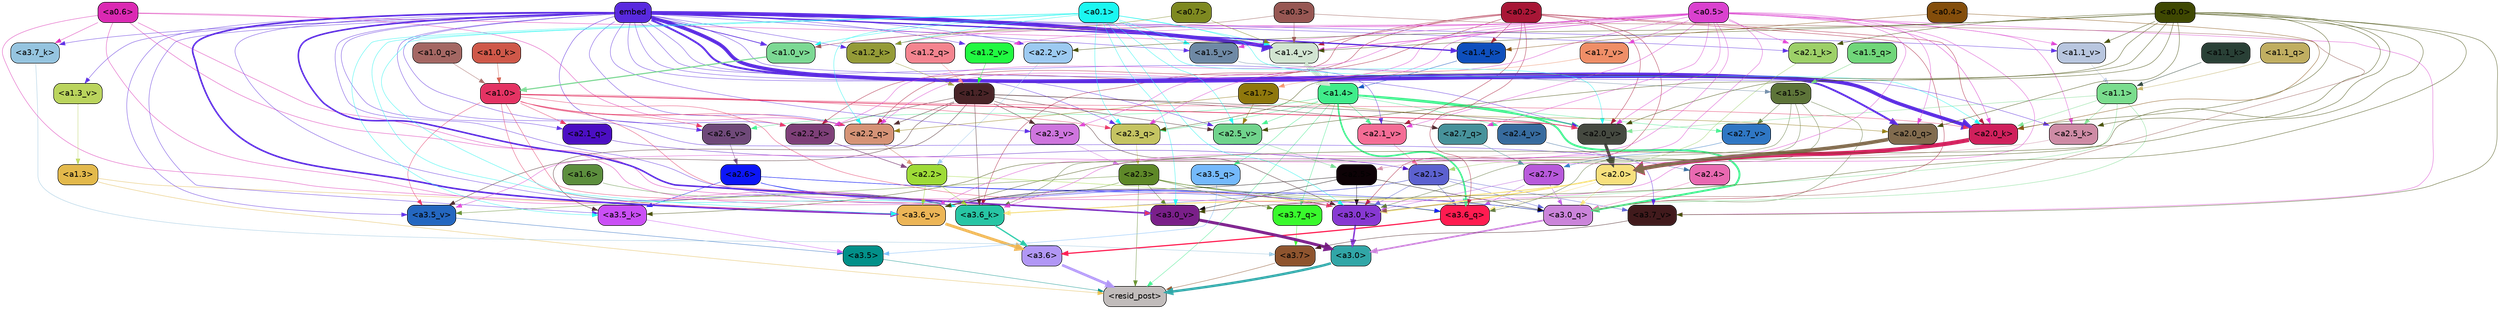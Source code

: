strict digraph "" {
	graph [bgcolor=transparent,
		layout=dot,
		overlap=false,
		splines=true
	];
	"<a3.7>"	[color=black,
		fillcolor="#8e542e",
		fontname=Helvetica,
		shape=box,
		style="filled, rounded"];
	"<resid_post>"	[color=black,
		fillcolor="#c1bcbb",
		fontname=Helvetica,
		shape=box,
		style="filled, rounded"];
	"<a3.7>" -> "<resid_post>"	[color="#8e542e",
		penwidth=0.6239100098609924];
	"<a3.6>"	[color=black,
		fillcolor="#b197f5",
		fontname=Helvetica,
		shape=box,
		style="filled, rounded"];
	"<a3.6>" -> "<resid_post>"	[color="#b197f5",
		penwidth=4.569062113761902];
	"<a3.5>"	[color=black,
		fillcolor="#029089",
		fontname=Helvetica,
		shape=box,
		style="filled, rounded"];
	"<a3.5>" -> "<resid_post>"	[color="#029089",
		penwidth=0.6];
	"<a3.0>"	[color=black,
		fillcolor="#31a6a7",
		fontname=Helvetica,
		shape=box,
		style="filled, rounded"];
	"<a3.0>" -> "<resid_post>"	[color="#31a6a7",
		penwidth=4.283544182777405];
	"<a2.3>"	[color=black,
		fillcolor="#5e8828",
		fontname=Helvetica,
		shape=box,
		style="filled, rounded"];
	"<a2.3>" -> "<resid_post>"	[color="#5e8828",
		penwidth=0.6];
	"<a3.7_q>"	[color=black,
		fillcolor="#39f92c",
		fontname=Helvetica,
		shape=box,
		style="filled, rounded"];
	"<a2.3>" -> "<a3.7_q>"	[color="#5e8828",
		penwidth=0.6];
	"<a3.6_q>"	[color=black,
		fillcolor="#ff1b50",
		fontname=Helvetica,
		shape=box,
		style="filled, rounded"];
	"<a2.3>" -> "<a3.6_q>"	[color="#5e8828",
		penwidth=0.6];
	"<a3.0_q>"	[color=black,
		fillcolor="#cb84da",
		fontname=Helvetica,
		shape=box,
		style="filled, rounded"];
	"<a2.3>" -> "<a3.0_q>"	[color="#5e8828",
		penwidth=0.6];
	"<a3.0_k>"	[color=black,
		fillcolor="#8738d2",
		fontname=Helvetica,
		shape=box,
		style="filled, rounded"];
	"<a2.3>" -> "<a3.0_k>"	[color="#5e8828",
		penwidth=0.6];
	"<a3.6_v>"	[color=black,
		fillcolor="#ecb556",
		fontname=Helvetica,
		shape=box,
		style="filled, rounded"];
	"<a2.3>" -> "<a3.6_v>"	[color="#5e8828",
		penwidth=0.6];
	"<a3.5_v>"	[color=black,
		fillcolor="#2467c0",
		fontname=Helvetica,
		shape=box,
		style="filled, rounded"];
	"<a2.3>" -> "<a3.5_v>"	[color="#5e8828",
		penwidth=0.6];
	"<a3.0_v>"	[color=black,
		fillcolor="#7a1f89",
		fontname=Helvetica,
		shape=box,
		style="filled, rounded"];
	"<a2.3>" -> "<a3.0_v>"	[color="#5e8828",
		penwidth=0.6];
	"<a1.4>"	[color=black,
		fillcolor="#40ec8b",
		fontname=Helvetica,
		shape=box,
		style="filled, rounded"];
	"<a1.4>" -> "<resid_post>"	[color="#40ec8b",
		penwidth=0.6];
	"<a1.4>" -> "<a3.7_q>"	[color="#40ec8b",
		penwidth=0.6];
	"<a1.4>" -> "<a3.6_q>"	[color="#40ec8b",
		penwidth=2.7934007048606873];
	"<a3.5_q>"	[color=black,
		fillcolor="#74b9fc",
		fontname=Helvetica,
		shape=box,
		style="filled, rounded"];
	"<a1.4>" -> "<a3.5_q>"	[color="#40ec8b",
		penwidth=0.6];
	"<a1.4>" -> "<a3.0_q>"	[color="#40ec8b",
		penwidth=3.340754985809326];
	"<a2.3_q>"	[color=black,
		fillcolor="#c5c462",
		fontname=Helvetica,
		shape=box,
		style="filled, rounded"];
	"<a1.4>" -> "<a2.3_q>"	[color="#40ec8b",
		penwidth=0.6];
	"<a2.7_v>"	[color=black,
		fillcolor="#2f77c4",
		fontname=Helvetica,
		shape=box,
		style="filled, rounded"];
	"<a1.4>" -> "<a2.7_v>"	[color="#40ec8b",
		penwidth=0.6];
	"<a2.6_v>"	[color=black,
		fillcolor="#6f4979",
		fontname=Helvetica,
		shape=box,
		style="filled, rounded"];
	"<a1.4>" -> "<a2.6_v>"	[color="#40ec8b",
		penwidth=0.6];
	"<a2.5_v>"	[color=black,
		fillcolor="#70d38c",
		fontname=Helvetica,
		shape=box,
		style="filled, rounded"];
	"<a1.4>" -> "<a2.5_v>"	[color="#40ec8b",
		penwidth=0.6];
	"<a2.4_v>"	[color=black,
		fillcolor="#376b9e",
		fontname=Helvetica,
		shape=box,
		style="filled, rounded"];
	"<a1.4>" -> "<a2.4_v>"	[color="#40ec8b",
		penwidth=0.6];
	"<a2.1_v>"	[color=black,
		fillcolor="#f46c95",
		fontname=Helvetica,
		shape=box,
		style="filled, rounded"];
	"<a1.4>" -> "<a2.1_v>"	[color="#40ec8b",
		penwidth=0.6];
	"<a2.0_v>"	[color=black,
		fillcolor="#454940",
		fontname=Helvetica,
		shape=box,
		style="filled, rounded"];
	"<a1.4>" -> "<a2.0_v>"	[color="#40ec8b",
		penwidth=2.268759250640869];
	"<a1.3>"	[color=black,
		fillcolor="#e3b94b",
		fontname=Helvetica,
		shape=box,
		style="filled, rounded"];
	"<a1.3>" -> "<resid_post>"	[color="#e3b94b",
		penwidth=0.6];
	"<a1.3>" -> "<a3.6_v>"	[color="#e3b94b",
		penwidth=0.6];
	"<a3.7_q>" -> "<a3.7>"	[color="#39f92c",
		penwidth=0.6];
	"<a3.6_q>" -> "<a3.6>"	[color="#ff1b50",
		penwidth=2.0347584784030914];
	"<a3.5_q>" -> "<a3.5>"	[color="#74b9fc",
		penwidth=0.6];
	"<a3.0_q>" -> "<a3.0>"	[color="#cb84da",
		penwidth=2.8635367155075073];
	"<a3.7_k>"	[color=black,
		fillcolor="#95c4df",
		fontname=Helvetica,
		shape=box,
		style="filled, rounded"];
	"<a3.7_k>" -> "<a3.7>"	[color="#95c4df",
		penwidth=0.6];
	"<a3.6_k>"	[color=black,
		fillcolor="#27c5a4",
		fontname=Helvetica,
		shape=box,
		style="filled, rounded"];
	"<a3.6_k>" -> "<a3.6>"	[color="#27c5a4",
		penwidth=2.1760786175727844];
	"<a3.5_k>"	[color=black,
		fillcolor="#ca4ff5",
		fontname=Helvetica,
		shape=box,
		style="filled, rounded"];
	"<a3.5_k>" -> "<a3.5>"	[color="#ca4ff5",
		penwidth=0.6];
	"<a3.0_k>" -> "<a3.0>"	[color="#8738d2",
		penwidth=2.632905662059784];
	"<a3.7_v>"	[color=black,
		fillcolor="#411a1c",
		fontname=Helvetica,
		shape=box,
		style="filled, rounded"];
	"<a3.7_v>" -> "<a3.7>"	[color="#411a1c",
		penwidth=0.6];
	"<a3.6_v>" -> "<a3.6>"	[color="#ecb556",
		penwidth=4.981305837631226];
	"<a3.5_v>" -> "<a3.5>"	[color="#2467c0",
		penwidth=0.6];
	"<a3.0_v>" -> "<a3.0>"	[color="#7a1f89",
		penwidth=5.168330669403076];
	"<a2.7>"	[color=black,
		fillcolor="#b859db",
		fontname=Helvetica,
		shape=box,
		style="filled, rounded"];
	"<a2.7>" -> "<a3.6_q>"	[color="#b859db",
		penwidth=0.6];
	"<a2.7>" -> "<a3.0_q>"	[color="#b859db",
		penwidth=0.6];
	"<a2.7>" -> "<a3.0_k>"	[color="#b859db",
		penwidth=0.6];
	"<a2.6>"	[color=black,
		fillcolor="#0c16f8",
		fontname=Helvetica,
		shape=box,
		style="filled, rounded"];
	"<a2.6>" -> "<a3.6_q>"	[color="#0c16f8",
		penwidth=0.6];
	"<a2.6>" -> "<a3.0_q>"	[color="#0c16f8",
		penwidth=0.6];
	"<a2.6>" -> "<a3.6_k>"	[color="#0c16f8",
		penwidth=0.6];
	"<a2.6>" -> "<a3.5_k>"	[color="#0c16f8",
		penwidth=0.6];
	"<a2.6>" -> "<a3.0_k>"	[color="#0c16f8",
		penwidth=0.6];
	"<a2.1>"	[color=black,
		fillcolor="#5c61d0",
		fontname=Helvetica,
		shape=box,
		style="filled, rounded"];
	"<a2.1>" -> "<a3.6_q>"	[color="#5c61d0",
		penwidth=0.6];
	"<a2.1>" -> "<a3.0_q>"	[color="#5c61d0",
		penwidth=0.6];
	"<a2.1>" -> "<a3.6_k>"	[color="#5c61d0",
		penwidth=0.6];
	"<a2.1>" -> "<a3.0_k>"	[color="#5c61d0",
		penwidth=0.6];
	"<a2.1>" -> "<a3.7_v>"	[color="#5c61d0",
		penwidth=0.6];
	"<a2.1>" -> "<a3.6_v>"	[color="#5c61d0",
		penwidth=0.6];
	"<a2.0>"	[color=black,
		fillcolor="#f7e07d",
		fontname=Helvetica,
		shape=box,
		style="filled, rounded"];
	"<a2.0>" -> "<a3.6_q>"	[color="#f7e07d",
		penwidth=0.6];
	"<a2.0>" -> "<a3.0_q>"	[color="#f7e07d",
		penwidth=0.6];
	"<a2.0>" -> "<a3.6_k>"	[color="#f7e07d",
		penwidth=1.6382827460765839];
	"<a2.0>" -> "<a3.0_k>"	[color="#f7e07d",
		penwidth=2.161143198609352];
	"<a1.5>"	[color=black,
		fillcolor="#5d7439",
		fontname=Helvetica,
		shape=box,
		style="filled, rounded"];
	"<a1.5>" -> "<a3.6_q>"	[color="#5d7439",
		penwidth=0.6];
	"<a1.5>" -> "<a3.0_q>"	[color="#5d7439",
		penwidth=0.6];
	"<a1.5>" -> "<a3.6_k>"	[color="#5d7439",
		penwidth=0.6];
	"<a1.5>" -> "<a3.0_k>"	[color="#5d7439",
		penwidth=0.6];
	"<a1.5>" -> "<a2.7_v>"	[color="#5d7439",
		penwidth=0.6];
	"<a0.2>"	[color=black,
		fillcolor="#a81636",
		fontname=Helvetica,
		shape=box,
		style="filled, rounded"];
	"<a0.2>" -> "<a3.6_q>"	[color="#a81636",
		penwidth=0.6];
	"<a0.2>" -> "<a3.0_q>"	[color="#a81636",
		penwidth=0.6];
	"<a0.2>" -> "<a3.6_k>"	[color="#a81636",
		penwidth=0.6];
	"<a0.2>" -> "<a3.0_k>"	[color="#a81636",
		penwidth=0.6];
	"<a2.2_q>"	[color=black,
		fillcolor="#d59376",
		fontname=Helvetica,
		shape=box,
		style="filled, rounded"];
	"<a0.2>" -> "<a2.2_q>"	[color="#a81636",
		penwidth=0.6];
	"<a2.2_k>"	[color=black,
		fillcolor="#7e3f78",
		fontname=Helvetica,
		shape=box,
		style="filled, rounded"];
	"<a0.2>" -> "<a2.2_k>"	[color="#a81636",
		penwidth=0.6];
	"<a2.0_k>"	[color=black,
		fillcolor="#d0205c",
		fontname=Helvetica,
		shape=box,
		style="filled, rounded"];
	"<a0.2>" -> "<a2.0_k>"	[color="#a81636",
		penwidth=0.6];
	"<a0.2>" -> "<a2.1_v>"	[color="#a81636",
		penwidth=0.6];
	"<a0.2>" -> "<a2.0_v>"	[color="#a81636",
		penwidth=0.6];
	"<a1.4_k>"	[color=black,
		fillcolor="#0e4fbd",
		fontname=Helvetica,
		shape=box,
		style="filled, rounded"];
	"<a0.2>" -> "<a1.4_k>"	[color="#a81636",
		penwidth=0.6];
	"<a1.4_v>"	[color=black,
		fillcolor="#d1e4d1",
		fontname=Helvetica,
		shape=box,
		style="filled, rounded"];
	"<a0.2>" -> "<a1.4_v>"	[color="#a81636",
		penwidth=0.6];
	"<a2.5>"	[color=black,
		fillcolor="#0d0206",
		fontname=Helvetica,
		shape=box,
		style="filled, rounded"];
	"<a2.5>" -> "<a3.0_q>"	[color="#0d0206",
		penwidth=0.6];
	"<a2.5>" -> "<a3.0_k>"	[color="#0d0206",
		penwidth=0.6];
	"<a2.5>" -> "<a3.6_v>"	[color="#0d0206",
		penwidth=0.6];
	"<a2.5>" -> "<a3.0_v>"	[color="#0d0206",
		penwidth=0.6];
	"<a2.4>"	[color=black,
		fillcolor="#e969b1",
		fontname=Helvetica,
		shape=box,
		style="filled, rounded"];
	"<a2.4>" -> "<a3.0_q>"	[color="#e969b1",
		penwidth=0.6];
	"<a1.1>"	[color=black,
		fillcolor="#7add8e",
		fontname=Helvetica,
		shape=box,
		style="filled, rounded"];
	"<a1.1>" -> "<a3.0_q>"	[color="#7add8e",
		penwidth=0.6];
	"<a1.1>" -> "<a3.0_k>"	[color="#7add8e",
		penwidth=0.6];
	"<a2.5_k>"	[color=black,
		fillcolor="#ce8ba5",
		fontname=Helvetica,
		shape=box,
		style="filled, rounded"];
	"<a1.1>" -> "<a2.5_k>"	[color="#7add8e",
		penwidth=0.6];
	"<a1.1>" -> "<a2.0_k>"	[color="#7add8e",
		penwidth=0.6];
	"<a1.1>" -> "<a2.0_v>"	[color="#7add8e",
		penwidth=0.6];
	"<a0.6>"	[color=black,
		fillcolor="#db29b3",
		fontname=Helvetica,
		shape=box,
		style="filled, rounded"];
	"<a0.6>" -> "<a3.7_k>"	[color="#db29b3",
		penwidth=0.6];
	"<a0.6>" -> "<a3.6_k>"	[color="#db29b3",
		penwidth=0.6];
	"<a0.6>" -> "<a3.0_k>"	[color="#db29b3",
		penwidth=0.6];
	"<a0.6>" -> "<a3.6_v>"	[color="#db29b3",
		penwidth=0.6];
	"<a0.6>" -> "<a3.0_v>"	[color="#db29b3",
		penwidth=0.6];
	"<a0.6>" -> "<a2.2_q>"	[color="#db29b3",
		penwidth=0.6];
	"<a0.6>" -> "<a1.4_v>"	[color="#db29b3",
		penwidth=0.6];
	embed	[color=black,
		fillcolor="#592adf",
		fontname=Helvetica,
		shape=box,
		style="filled, rounded"];
	embed -> "<a3.7_k>"	[color="#592adf",
		penwidth=0.6];
	embed -> "<a3.6_k>"	[color="#592adf",
		penwidth=0.6];
	embed -> "<a3.5_k>"	[color="#592adf",
		penwidth=0.6];
	embed -> "<a3.0_k>"	[color="#592adf",
		penwidth=0.6];
	embed -> "<a3.7_v>"	[color="#592adf",
		penwidth=0.6];
	embed -> "<a3.6_v>"	[color="#592adf",
		penwidth=2.7825746536254883];
	embed -> "<a3.5_v>"	[color="#592adf",
		penwidth=0.6];
	embed -> "<a3.0_v>"	[color="#592adf",
		penwidth=2.6950180530548096];
	embed -> "<a2.3_q>"	[color="#592adf",
		penwidth=0.6];
	embed -> "<a2.2_q>"	[color="#592adf",
		penwidth=0.6];
	"<a2.1_q>"	[color=black,
		fillcolor="#4b0ec3",
		fontname=Helvetica,
		shape=box,
		style="filled, rounded"];
	embed -> "<a2.1_q>"	[color="#592adf",
		penwidth=0.6];
	"<a2.0_q>"	[color=black,
		fillcolor="#816b4e",
		fontname=Helvetica,
		shape=box,
		style="filled, rounded"];
	embed -> "<a2.0_q>"	[color="#592adf",
		penwidth=3.305941343307495];
	embed -> "<a2.5_k>"	[color="#592adf",
		penwidth=0.6];
	embed -> "<a2.2_k>"	[color="#592adf",
		penwidth=0.6698317527770996];
	"<a2.1_k>"	[color=black,
		fillcolor="#9dd068",
		fontname=Helvetica,
		shape=box,
		style="filled, rounded"];
	embed -> "<a2.1_k>"	[color="#592adf",
		penwidth=0.6];
	embed -> "<a2.0_k>"	[color="#592adf",
		penwidth=6.12570995092392];
	embed -> "<a2.6_v>"	[color="#592adf",
		penwidth=0.6];
	embed -> "<a2.5_v>"	[color="#592adf",
		penwidth=0.6];
	"<a2.3_v>"	[color=black,
		fillcolor="#ce75de",
		fontname=Helvetica,
		shape=box,
		style="filled, rounded"];
	embed -> "<a2.3_v>"	[color="#592adf",
		penwidth=0.6];
	"<a2.2_v>"	[color=black,
		fillcolor="#9ccaf1",
		fontname=Helvetica,
		shape=box,
		style="filled, rounded"];
	embed -> "<a2.2_v>"	[color="#592adf",
		penwidth=0.6];
	embed -> "<a2.1_v>"	[color="#592adf",
		penwidth=0.6];
	embed -> "<a2.0_v>"	[color="#592adf",
		penwidth=0.6];
	embed -> "<a1.4_k>"	[color="#592adf",
		penwidth=2.1858973503112793];
	"<a1.2_k>"	[color=black,
		fillcolor="#949b37",
		fontname=Helvetica,
		shape=box,
		style="filled, rounded"];
	embed -> "<a1.2_k>"	[color="#592adf",
		penwidth=0.6];
	"<a1.5_v>"	[color=black,
		fillcolor="#6e89a5",
		fontname=Helvetica,
		shape=box,
		style="filled, rounded"];
	embed -> "<a1.5_v>"	[color="#592adf",
		penwidth=0.6];
	embed -> "<a1.4_v>"	[color="#592adf",
		penwidth=6.590077131986618];
	"<a1.3_v>"	[color=black,
		fillcolor="#bad45d",
		fontname=Helvetica,
		shape=box,
		style="filled, rounded"];
	embed -> "<a1.3_v>"	[color="#592adf",
		penwidth=0.6];
	"<a1.2_v>"	[color=black,
		fillcolor="#21f941",
		fontname=Helvetica,
		shape=box,
		style="filled, rounded"];
	embed -> "<a1.2_v>"	[color="#592adf",
		penwidth=0.6];
	"<a1.1_v>"	[color=black,
		fillcolor="#b8c6df",
		fontname=Helvetica,
		shape=box,
		style="filled, rounded"];
	embed -> "<a1.1_v>"	[color="#592adf",
		penwidth=0.6];
	"<a1.0_v>"	[color=black,
		fillcolor="#7cd994",
		fontname=Helvetica,
		shape=box,
		style="filled, rounded"];
	embed -> "<a1.0_v>"	[color="#592adf",
		penwidth=1.2076449394226074];
	"<a2.2>"	[color=black,
		fillcolor="#9edb37",
		fontname=Helvetica,
		shape=box,
		style="filled, rounded"];
	"<a2.2>" -> "<a3.6_k>"	[color="#9edb37",
		penwidth=0.6];
	"<a2.2>" -> "<a3.0_k>"	[color="#9edb37",
		penwidth=0.6];
	"<a2.2>" -> "<a3.6_v>"	[color="#9edb37",
		penwidth=0.6];
	"<a1.6>"	[color=black,
		fillcolor="#5c8e3d",
		fontname=Helvetica,
		shape=box,
		style="filled, rounded"];
	"<a1.6>" -> "<a3.6_k>"	[color="#5c8e3d",
		penwidth=0.6];
	"<a1.2>"	[color=black,
		fillcolor="#492427",
		fontname=Helvetica,
		shape=box,
		style="filled, rounded"];
	"<a1.2>" -> "<a3.6_k>"	[color="#492427",
		penwidth=0.6];
	"<a1.2>" -> "<a3.5_k>"	[color="#492427",
		penwidth=0.6];
	"<a1.2>" -> "<a3.0_k>"	[color="#492427",
		penwidth=0.6];
	"<a1.2>" -> "<a3.5_v>"	[color="#492427",
		penwidth=0.6];
	"<a2.7_q>"	[color=black,
		fillcolor="#47929b",
		fontname=Helvetica,
		shape=box,
		style="filled, rounded"];
	"<a1.2>" -> "<a2.7_q>"	[color="#492427",
		penwidth=0.6];
	"<a1.2>" -> "<a2.2_q>"	[color="#492427",
		penwidth=0.6];
	"<a1.2>" -> "<a2.2_k>"	[color="#492427",
		penwidth=0.6];
	"<a1.2>" -> "<a2.5_v>"	[color="#492427",
		penwidth=0.6];
	"<a1.2>" -> "<a2.3_v>"	[color="#492427",
		penwidth=0.6];
	"<a1.2>" -> "<a2.0_v>"	[color="#492427",
		penwidth=0.6];
	"<a1.0>"	[color=black,
		fillcolor="#e43363",
		fontname=Helvetica,
		shape=box,
		style="filled, rounded"];
	"<a1.0>" -> "<a3.6_k>"	[color="#e43363",
		penwidth=0.6];
	"<a1.0>" -> "<a3.0_k>"	[color="#e43363",
		penwidth=0.6];
	"<a1.0>" -> "<a3.6_v>"	[color="#e43363",
		penwidth=0.6];
	"<a1.0>" -> "<a3.5_v>"	[color="#e43363",
		penwidth=0.6];
	"<a1.0>" -> "<a3.0_v>"	[color="#e43363",
		penwidth=0.6];
	"<a1.0>" -> "<a2.3_q>"	[color="#e43363",
		penwidth=0.6];
	"<a1.0>" -> "<a2.2_q>"	[color="#e43363",
		penwidth=0.6];
	"<a1.0>" -> "<a2.1_q>"	[color="#e43363",
		penwidth=0.6];
	"<a1.0>" -> "<a2.2_k>"	[color="#e43363",
		penwidth=0.6];
	"<a1.0>" -> "<a2.0_k>"	[color="#e43363",
		penwidth=0.6];
	"<a1.0>" -> "<a2.6_v>"	[color="#e43363",
		penwidth=0.6];
	"<a1.0>" -> "<a2.0_v>"	[color="#e43363",
		penwidth=1.2213096618652344];
	"<a0.5>"	[color=black,
		fillcolor="#da41cf",
		fontname=Helvetica,
		shape=box,
		style="filled, rounded"];
	"<a0.5>" -> "<a3.6_k>"	[color="#da41cf",
		penwidth=0.6];
	"<a0.5>" -> "<a3.7_v>"	[color="#da41cf",
		penwidth=0.6];
	"<a0.5>" -> "<a3.6_v>"	[color="#da41cf",
		penwidth=0.6];
	"<a0.5>" -> "<a3.5_v>"	[color="#da41cf",
		penwidth=0.6];
	"<a0.5>" -> "<a3.0_v>"	[color="#da41cf",
		penwidth=0.6];
	"<a0.5>" -> "<a2.7_q>"	[color="#da41cf",
		penwidth=0.6];
	"<a0.5>" -> "<a2.3_q>"	[color="#da41cf",
		penwidth=0.6];
	"<a0.5>" -> "<a2.2_q>"	[color="#da41cf",
		penwidth=0.6];
	"<a0.5>" -> "<a2.0_q>"	[color="#da41cf",
		penwidth=0.6];
	"<a0.5>" -> "<a2.5_k>"	[color="#da41cf",
		penwidth=0.6];
	"<a0.5>" -> "<a2.2_k>"	[color="#da41cf",
		penwidth=0.6];
	"<a0.5>" -> "<a2.1_k>"	[color="#da41cf",
		penwidth=0.6];
	"<a0.5>" -> "<a2.0_k>"	[color="#da41cf",
		penwidth=0.6900839805603027];
	"<a0.5>" -> "<a2.3_v>"	[color="#da41cf",
		penwidth=0.6];
	"<a0.5>" -> "<a2.1_v>"	[color="#da41cf",
		penwidth=0.6];
	"<a0.5>" -> "<a2.0_v>"	[color="#da41cf",
		penwidth=0.6];
	"<a0.5>" -> "<a1.2_k>"	[color="#da41cf",
		penwidth=0.6];
	"<a1.7_v>"	[color=black,
		fillcolor="#ef8e67",
		fontname=Helvetica,
		shape=box,
		style="filled, rounded"];
	"<a0.5>" -> "<a1.7_v>"	[color="#da41cf",
		penwidth=0.6];
	"<a0.5>" -> "<a1.5_v>"	[color="#da41cf",
		penwidth=0.6];
	"<a0.5>" -> "<a1.4_v>"	[color="#da41cf",
		penwidth=0.9985027313232422];
	"<a0.5>" -> "<a1.2_v>"	[color="#da41cf",
		penwidth=0.6];
	"<a0.5>" -> "<a1.1_v>"	[color="#da41cf",
		penwidth=0.6];
	"<a0.5>" -> "<a1.0_v>"	[color="#da41cf",
		penwidth=0.6];
	"<a0.1>"	[color=black,
		fillcolor="#1bf7f1",
		fontname=Helvetica,
		shape=box,
		style="filled, rounded"];
	"<a0.1>" -> "<a3.6_k>"	[color="#1bf7f1",
		penwidth=0.6];
	"<a0.1>" -> "<a3.5_k>"	[color="#1bf7f1",
		penwidth=0.6];
	"<a0.1>" -> "<a3.0_k>"	[color="#1bf7f1",
		penwidth=0.6];
	"<a0.1>" -> "<a3.6_v>"	[color="#1bf7f1",
		penwidth=0.6];
	"<a0.1>" -> "<a3.0_v>"	[color="#1bf7f1",
		penwidth=0.6];
	"<a0.1>" -> "<a2.3_q>"	[color="#1bf7f1",
		penwidth=0.6];
	"<a0.1>" -> "<a2.2_q>"	[color="#1bf7f1",
		penwidth=0.6];
	"<a0.1>" -> "<a2.0_k>"	[color="#1bf7f1",
		penwidth=0.6];
	"<a0.1>" -> "<a2.5_v>"	[color="#1bf7f1",
		penwidth=0.6];
	"<a0.1>" -> "<a2.0_v>"	[color="#1bf7f1",
		penwidth=0.6];
	"<a0.1>" -> "<a1.2_k>"	[color="#1bf7f1",
		penwidth=0.6];
	"<a0.1>" -> "<a1.5_v>"	[color="#1bf7f1",
		penwidth=0.6];
	"<a0.1>" -> "<a1.4_v>"	[color="#1bf7f1",
		penwidth=0.6];
	"<a0.1>" -> "<a1.0_v>"	[color="#1bf7f1",
		penwidth=0.6];
	"<a0.0>"	[color=black,
		fillcolor="#3f4802",
		fontname=Helvetica,
		shape=box,
		style="filled, rounded"];
	"<a0.0>" -> "<a3.5_k>"	[color="#3f4802",
		penwidth=0.6];
	"<a0.0>" -> "<a3.7_v>"	[color="#3f4802",
		penwidth=0.6];
	"<a0.0>" -> "<a3.6_v>"	[color="#3f4802",
		penwidth=0.6];
	"<a0.0>" -> "<a3.0_v>"	[color="#3f4802",
		penwidth=0.6];
	"<a0.0>" -> "<a2.3_q>"	[color="#3f4802",
		penwidth=0.6];
	"<a0.0>" -> "<a2.0_q>"	[color="#3f4802",
		penwidth=0.6];
	"<a0.0>" -> "<a2.5_k>"	[color="#3f4802",
		penwidth=0.6];
	"<a0.0>" -> "<a2.1_k>"	[color="#3f4802",
		penwidth=0.6];
	"<a0.0>" -> "<a2.0_k>"	[color="#3f4802",
		penwidth=0.6];
	"<a0.0>" -> "<a2.5_v>"	[color="#3f4802",
		penwidth=0.6];
	"<a0.0>" -> "<a2.2_v>"	[color="#3f4802",
		penwidth=0.6];
	"<a0.0>" -> "<a2.0_v>"	[color="#3f4802",
		penwidth=0.6];
	"<a0.0>" -> "<a1.4_v>"	[color="#3f4802",
		penwidth=0.6];
	"<a0.0>" -> "<a1.1_v>"	[color="#3f4802",
		penwidth=0.6];
	"<a0.3>"	[color=black,
		fillcolor="#975753",
		fontname=Helvetica,
		shape=box,
		style="filled, rounded"];
	"<a0.3>" -> "<a3.0_k>"	[color="#975753",
		penwidth=0.6];
	"<a0.3>" -> "<a1.4_v>"	[color="#975753",
		penwidth=0.6];
	"<a0.3>" -> "<a1.0_v>"	[color="#975753",
		penwidth=0.6];
	"<a2.7_q>" -> "<a2.7>"	[color="#47929b",
		penwidth=0.6];
	"<a2.3_q>" -> "<a2.3>"	[color="#c5c462",
		penwidth=0.6];
	"<a2.2_q>" -> "<a2.2>"	[color="#d59376",
		penwidth=0.7553567886352539];
	"<a2.1_q>" -> "<a2.1>"	[color="#4b0ec3",
		penwidth=0.6];
	"<a2.0_q>" -> "<a2.0>"	[color="#816b4e",
		penwidth=6.256794691085815];
	"<a2.5_k>" -> "<a2.5>"	[color="#ce8ba5",
		penwidth=0.6];
	"<a2.2_k>" -> "<a2.2>"	[color="#7e3f78",
		penwidth=0.8854708671569824];
	"<a2.1_k>" -> "<a2.1>"	[color="#9dd068",
		penwidth=0.6];
	"<a2.0_k>" -> "<a2.0>"	[color="#d0205c",
		penwidth=7.231504917144775];
	"<a2.7_v>" -> "<a2.7>"	[color="#2f77c4",
		penwidth=0.6];
	"<a2.6_v>" -> "<a2.6>"	[color="#6f4979",
		penwidth=0.6];
	"<a2.5_v>" -> "<a2.5>"	[color="#70d38c",
		penwidth=0.6];
	"<a2.4_v>" -> "<a2.4>"	[color="#376b9e",
		penwidth=0.6];
	"<a2.3_v>" -> "<a2.3>"	[color="#ce75de",
		penwidth=0.6];
	"<a2.2_v>" -> "<a2.2>"	[color="#9ccaf1",
		penwidth=0.6];
	"<a2.1_v>" -> "<a2.1>"	[color="#f46c95",
		penwidth=0.6];
	"<a2.0_v>" -> "<a2.0>"	[color="#454940",
		penwidth=5.231471925973892];
	"<a1.7>"	[color=black,
		fillcolor="#8e770c",
		fontname=Helvetica,
		shape=box,
		style="filled, rounded"];
	"<a1.7>" -> "<a2.2_q>"	[color="#8e770c",
		penwidth=0.6];
	"<a1.7>" -> "<a2.0_q>"	[color="#8e770c",
		penwidth=0.6];
	"<a1.7>" -> "<a2.5_v>"	[color="#8e770c",
		penwidth=0.6];
	"<a0.4>"	[color=black,
		fillcolor="#844e0b",
		fontname=Helvetica,
		shape=box,
		style="filled, rounded"];
	"<a0.4>" -> "<a2.0_k>"	[color="#844e0b",
		penwidth=0.6];
	"<a0.4>" -> "<a1.4_k>"	[color="#844e0b",
		penwidth=0.6];
	"<a1.5_q>"	[color=black,
		fillcolor="#70d67a",
		fontname=Helvetica,
		shape=box,
		style="filled, rounded"];
	"<a1.5_q>" -> "<a1.5>"	[color="#70d67a",
		penwidth=0.6];
	"<a1.2_q>"	[color=black,
		fillcolor="#f4848f",
		fontname=Helvetica,
		shape=box,
		style="filled, rounded"];
	"<a1.2_q>" -> "<a1.2>"	[color="#f4848f",
		penwidth=0.6];
	"<a1.1_q>"	[color=black,
		fillcolor="#c0ae61",
		fontname=Helvetica,
		shape=box,
		style="filled, rounded"];
	"<a1.1_q>" -> "<a1.1>"	[color="#c0ae61",
		penwidth=0.6];
	"<a1.0_q>"	[color=black,
		fillcolor="#a46763",
		fontname=Helvetica,
		shape=box,
		style="filled, rounded"];
	"<a1.0_q>" -> "<a1.0>"	[color="#a46763",
		penwidth=0.6];
	"<a1.4_k>" -> "<a1.4>"	[color="#0e4fbd",
		penwidth=0.6];
	"<a1.2_k>" -> "<a1.2>"	[color="#949b37",
		penwidth=0.6];
	"<a1.1_k>"	[color=black,
		fillcolor="#294036",
		fontname=Helvetica,
		shape=box,
		style="filled, rounded"];
	"<a1.1_k>" -> "<a1.1>"	[color="#294036",
		penwidth=0.6];
	"<a1.0_k>"	[color=black,
		fillcolor="#cf5849",
		fontname=Helvetica,
		shape=box,
		style="filled, rounded"];
	"<a1.0_k>" -> "<a1.0>"	[color="#cf5849",
		penwidth=0.6];
	"<a1.7_v>" -> "<a1.7>"	[color="#ef8e67",
		penwidth=0.6];
	"<a1.5_v>" -> "<a1.5>"	[color="#6e89a5",
		penwidth=0.6];
	"<a1.4_v>" -> "<a1.4>"	[color="#d1e4d1",
		penwidth=8.36684274673462];
	"<a1.3_v>" -> "<a1.3>"	[color="#bad45d",
		penwidth=0.6];
	"<a1.2_v>" -> "<a1.2>"	[color="#21f941",
		penwidth=0.6];
	"<a1.1_v>" -> "<a1.1>"	[color="#b8c6df",
		penwidth=0.6];
	"<a1.0_v>" -> "<a1.0>"	[color="#7cd994",
		penwidth=1.9665732383728027];
	"<a0.7>"	[color=black,
		fillcolor="#7e8920",
		fontname=Helvetica,
		shape=box,
		style="filled, rounded"];
	"<a0.7>" -> "<a1.2_k>"	[color="#7e8920",
		penwidth=0.6];
	"<a0.7>" -> "<a1.4_v>"	[color="#7e8920",
		penwidth=0.6];
}
